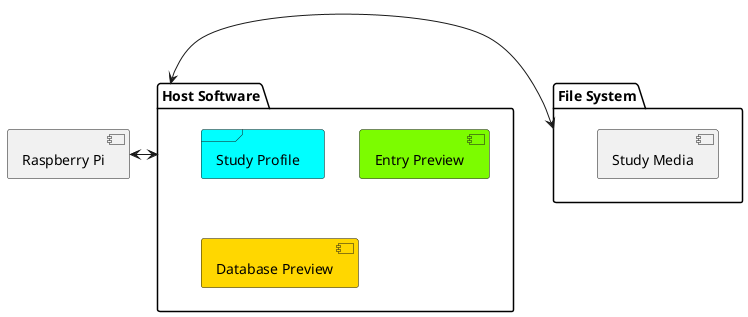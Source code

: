 @startuml
package "Host Software"  {
	frame "Study Profile" #AQUA
	[Entry Preview] #LAWNGREEN
	[Database Preview] #GOLD
	
}
package "File System" {
		[Study Media]
}
[Raspberry Pi]
"Host Software" <-left-> "Raspberry Pi"
"Host Software" <-right-> "File System"
@enduml
